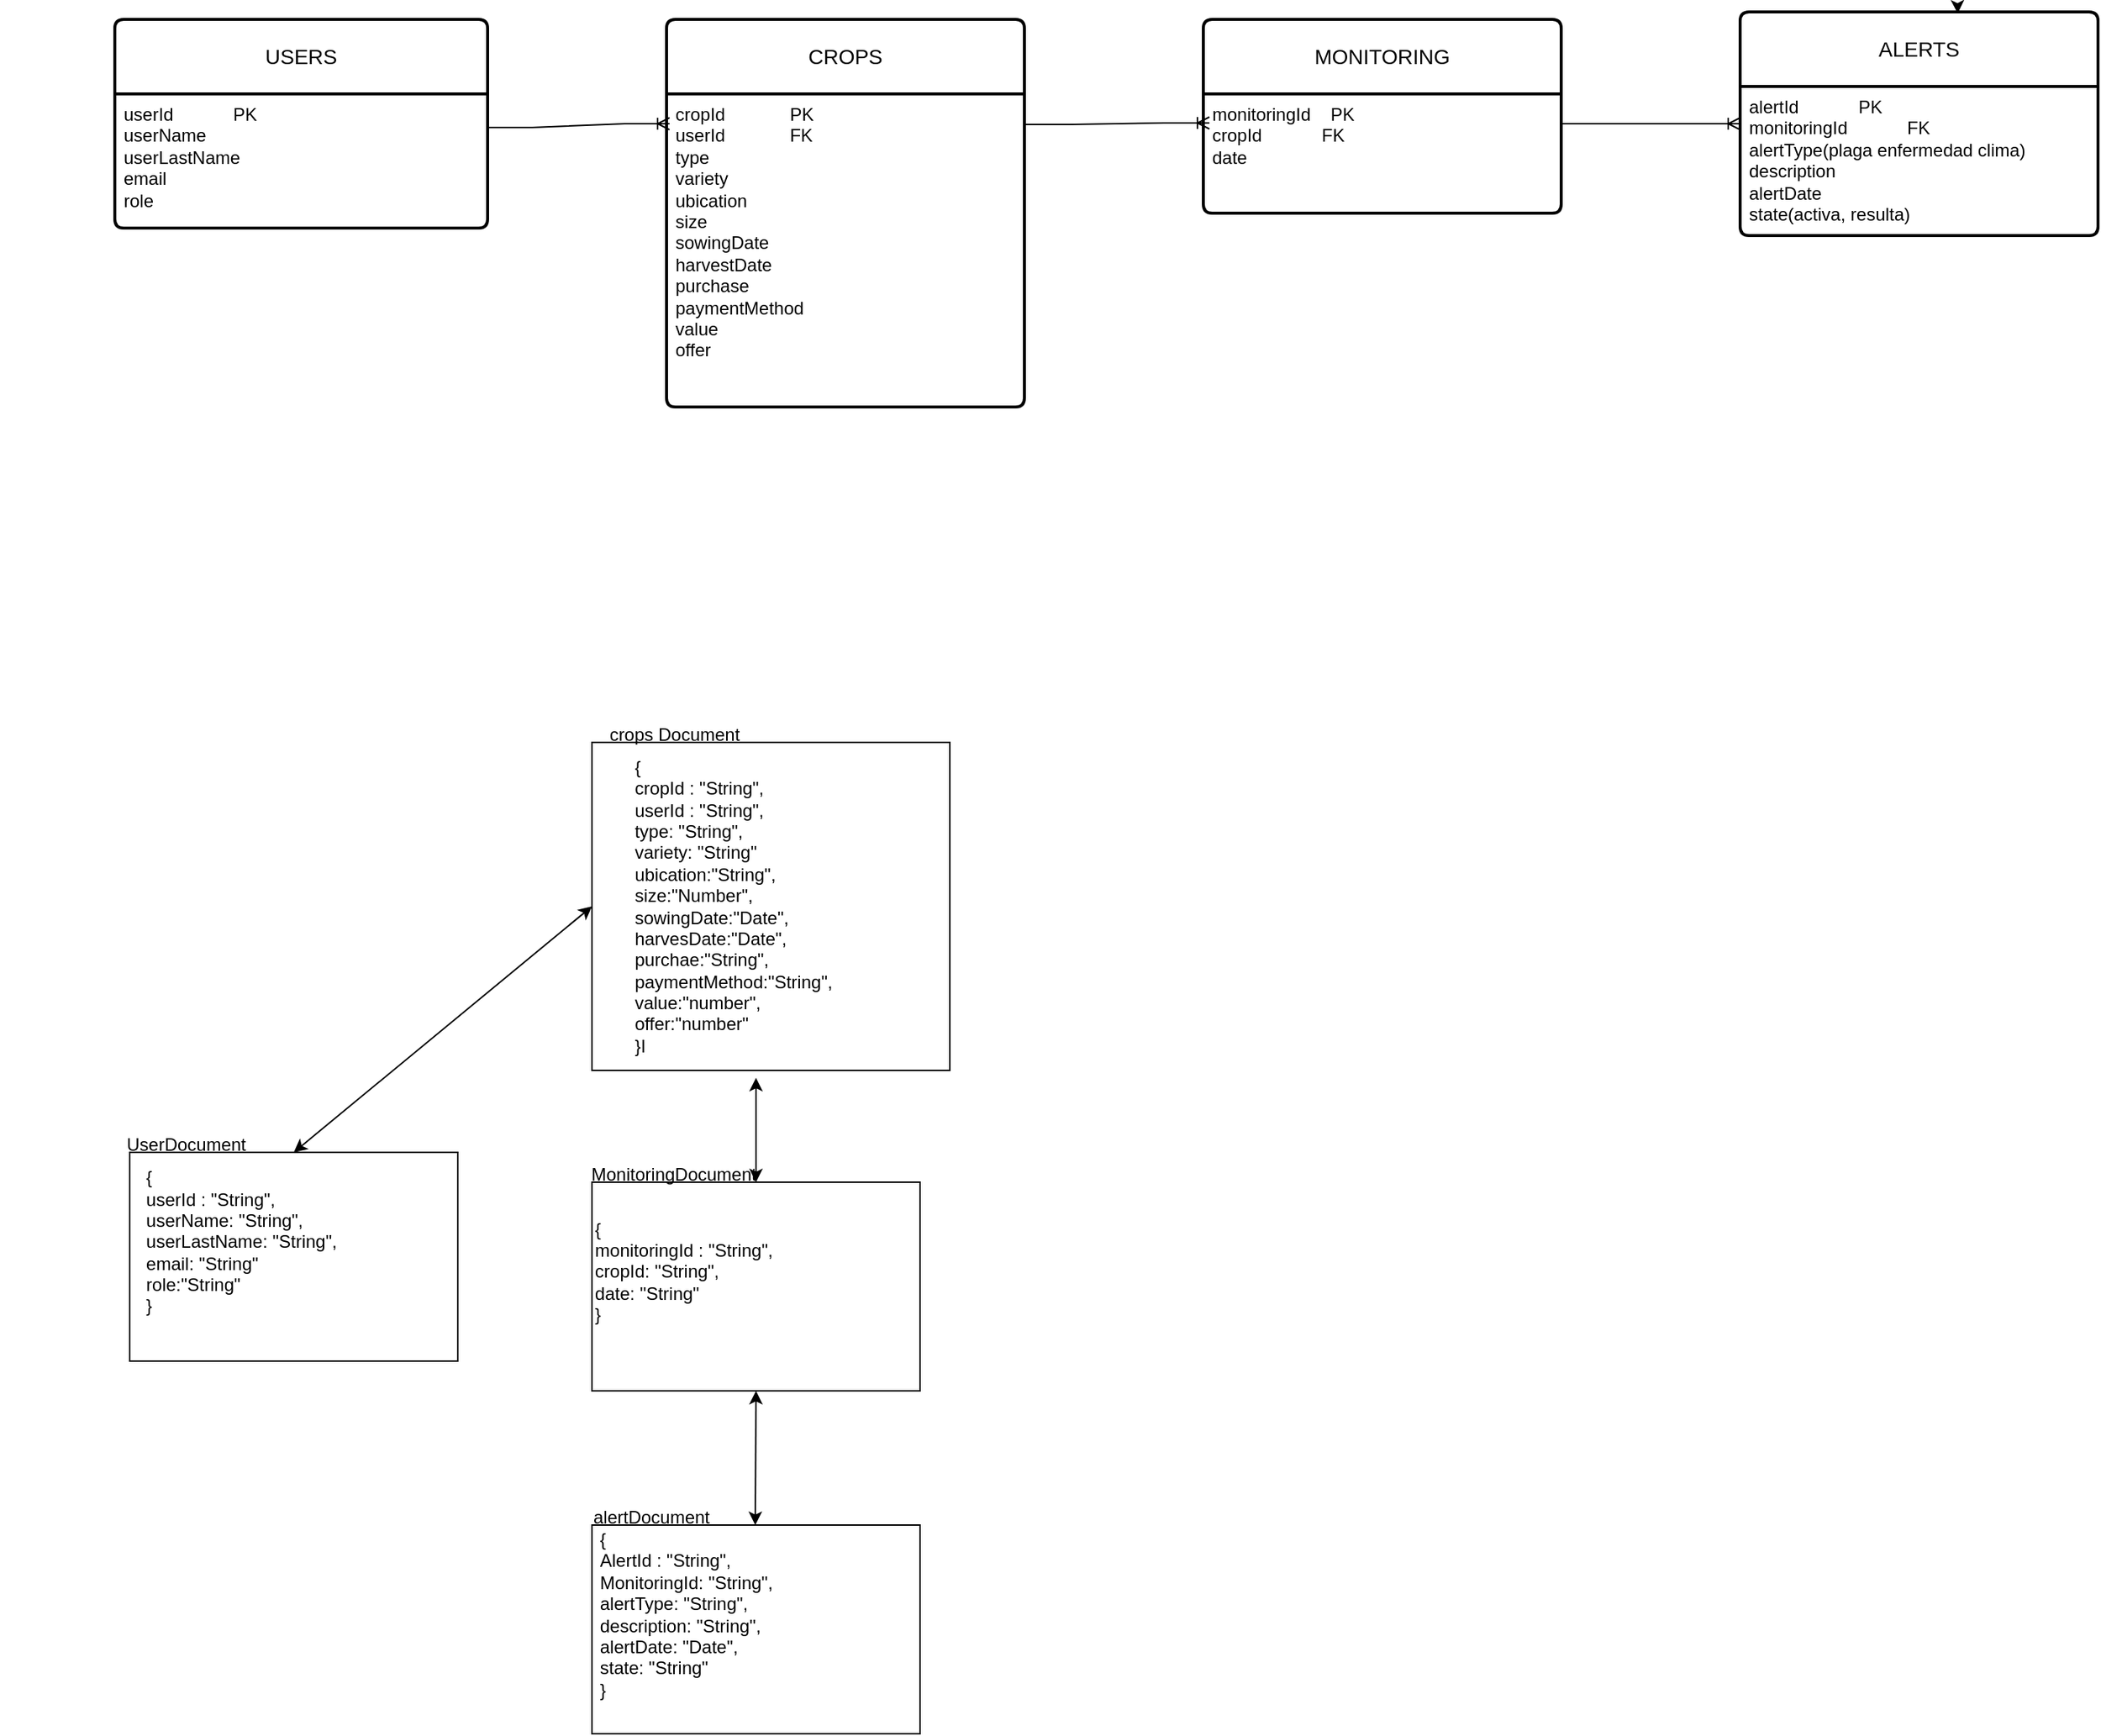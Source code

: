 <mxfile version="24.7.5" pages="3">
  <diagram name="ModelodeBaseDeDatos " id="iiVXNn0YuDVLx_sZ2eMw">
    <mxGraphModel dx="3141" dy="1196" grid="1" gridSize="10" guides="1" tooltips="1" connect="1" arrows="1" fold="1" page="1" pageScale="1" pageWidth="827" pageHeight="1169" math="0" shadow="0">
      <root>
        <mxCell id="sPxMlKCwnhHBh9TuxNbF-0" />
        <mxCell id="sPxMlKCwnhHBh9TuxNbF-1" parent="sPxMlKCwnhHBh9TuxNbF-0" />
        <mxCell id="sPxMlKCwnhHBh9TuxNbF-2" value="USERS" style="swimlane;childLayout=stackLayout;horizontal=1;startSize=50;horizontalStack=0;rounded=1;fontSize=14;fontStyle=0;strokeWidth=2;resizeParent=0;resizeLast=1;shadow=0;dashed=0;align=center;arcSize=4;whiteSpace=wrap;html=1;" parent="sPxMlKCwnhHBh9TuxNbF-1" vertex="1">
          <mxGeometry x="-750" y="90" width="250" height="140" as="geometry" />
        </mxCell>
        <mxCell id="sPxMlKCwnhHBh9TuxNbF-3" value="userId&amp;nbsp; &amp;nbsp; &amp;nbsp; &amp;nbsp; &amp;nbsp; &amp;nbsp; PK&lt;br&gt;userName&lt;div&gt;userLastName&lt;br&gt;&lt;div&gt;email&lt;/div&gt;&lt;div&gt;role&lt;/div&gt;&lt;div&gt;&lt;br&gt;&lt;/div&gt;&lt;div&gt;&lt;br&gt;&lt;/div&gt;&lt;div&gt;&lt;br&gt;&lt;/div&gt;&lt;div&gt;&lt;br&gt;&lt;/div&gt;&lt;/div&gt;" style="align=left;strokeColor=none;fillColor=none;spacingLeft=4;fontSize=12;verticalAlign=top;resizable=0;rotatable=0;part=1;html=1;" parent="sPxMlKCwnhHBh9TuxNbF-2" vertex="1">
          <mxGeometry y="50" width="250" height="90" as="geometry" />
        </mxCell>
        <mxCell id="sPxMlKCwnhHBh9TuxNbF-4" value="CROPS" style="swimlane;childLayout=stackLayout;horizontal=1;startSize=50;horizontalStack=0;rounded=1;fontSize=14;fontStyle=0;strokeWidth=2;resizeParent=0;resizeLast=1;shadow=0;dashed=0;align=center;arcSize=4;whiteSpace=wrap;html=1;" parent="sPxMlKCwnhHBh9TuxNbF-1" vertex="1">
          <mxGeometry x="-380" y="90" width="240" height="260" as="geometry" />
        </mxCell>
        <mxCell id="sPxMlKCwnhHBh9TuxNbF-5" value="cropId&amp;nbsp; &amp;nbsp; &amp;nbsp; &amp;nbsp; &amp;nbsp; &amp;nbsp; &amp;nbsp;PK&lt;br&gt;&lt;div&gt;userId&amp;nbsp; &amp;nbsp; &amp;nbsp; &amp;nbsp; &amp;nbsp; &amp;nbsp; &amp;nbsp;FK&lt;br&gt;&lt;div&gt;type&lt;/div&gt;&lt;div&gt;variety&lt;/div&gt;&lt;div&gt;ubication&lt;/div&gt;&lt;div&gt;size&lt;/div&gt;&lt;div&gt;sowingDate&lt;/div&gt;&lt;div&gt;harvestDate&lt;/div&gt;&lt;div&gt;purchase&lt;br&gt;&lt;/div&gt;&lt;div&gt;paymentMethod&lt;br&gt;&lt;/div&gt;&lt;div&gt;&lt;span style=&quot;background-color: initial;&quot;&gt;value&amp;nbsp; &amp;nbsp; &amp;nbsp; &amp;nbsp; &amp;nbsp;&amp;nbsp;&lt;/span&gt;&lt;br&gt;&lt;/div&gt;&lt;div&gt;&lt;div&gt;offer&amp;nbsp; &amp;nbsp;&lt;/div&gt;&lt;/div&gt;&lt;div&gt;&lt;br&gt;&lt;/div&gt;&lt;div&gt;&lt;br&gt;&lt;/div&gt;&lt;/div&gt;" style="align=left;strokeColor=none;fillColor=none;spacingLeft=4;fontSize=12;verticalAlign=top;resizable=0;rotatable=0;part=1;html=1;" parent="sPxMlKCwnhHBh9TuxNbF-4" vertex="1">
          <mxGeometry y="50" width="240" height="210" as="geometry" />
        </mxCell>
        <mxCell id="sPxMlKCwnhHBh9TuxNbF-10" value="ALERTS" style="swimlane;childLayout=stackLayout;horizontal=1;startSize=50;horizontalStack=0;rounded=1;fontSize=14;fontStyle=0;strokeWidth=2;resizeParent=0;resizeLast=1;shadow=0;dashed=0;align=center;arcSize=4;whiteSpace=wrap;html=1;" parent="sPxMlKCwnhHBh9TuxNbF-1" vertex="1">
          <mxGeometry x="340" y="85" width="240" height="150" as="geometry" />
        </mxCell>
        <mxCell id="sPxMlKCwnhHBh9TuxNbF-11" value="alertId&amp;nbsp; &amp;nbsp; &amp;nbsp; &amp;nbsp; &amp;nbsp; &amp;nbsp; PK&lt;br&gt;&lt;div&gt;monitoringId&amp;nbsp; &amp;nbsp; &amp;nbsp; &amp;nbsp; &amp;nbsp; &amp;nbsp; FK&lt;br&gt;&lt;div&gt;alertType(plaga enfermedad clima)&lt;/div&gt;&lt;div&gt;description&lt;/div&gt;&lt;div&gt;alertDate&lt;/div&gt;&lt;div&gt;state(activa, resulta)&lt;/div&gt;&lt;div&gt;&lt;br&gt;&lt;/div&gt;&lt;div&gt;&lt;br&gt;&lt;/div&gt;&lt;div&gt;&lt;br&gt;&lt;/div&gt;&lt;/div&gt;" style="align=left;strokeColor=none;fillColor=none;spacingLeft=4;fontSize=12;verticalAlign=top;resizable=0;rotatable=0;part=1;html=1;" parent="sPxMlKCwnhHBh9TuxNbF-10" vertex="1">
          <mxGeometry y="50" width="240" height="100" as="geometry" />
        </mxCell>
        <mxCell id="sPxMlKCwnhHBh9TuxNbF-24" value="MONITORING" style="swimlane;childLayout=stackLayout;horizontal=1;startSize=50;horizontalStack=0;rounded=1;fontSize=14;fontStyle=0;strokeWidth=2;resizeParent=0;resizeLast=1;shadow=0;dashed=0;align=center;arcSize=4;whiteSpace=wrap;html=1;" parent="sPxMlKCwnhHBh9TuxNbF-1" vertex="1">
          <mxGeometry x="-20" y="90" width="240" height="130" as="geometry" />
        </mxCell>
        <mxCell id="sPxMlKCwnhHBh9TuxNbF-25" value="monitoringId&amp;nbsp; &amp;nbsp; PK&lt;div&gt;cropId&amp;nbsp; &amp;nbsp; &amp;nbsp; &amp;nbsp; &amp;nbsp; &amp;nbsp; FK&lt;/div&gt;&lt;div&gt;date&lt;/div&gt;&lt;div&gt;&lt;br&gt;&lt;/div&gt;&lt;div&gt;&lt;br&gt;&lt;/div&gt;&lt;div&gt;&lt;br&gt;&lt;div&gt;&lt;div&gt;&lt;br&gt;&lt;/div&gt;&lt;div&gt;&lt;br&gt;&lt;/div&gt;&lt;div&gt;&lt;br&gt;&lt;/div&gt;&lt;div&gt;&lt;br&gt;&lt;/div&gt;&lt;/div&gt;&lt;/div&gt;" style="align=left;strokeColor=none;fillColor=none;spacingLeft=4;fontSize=12;verticalAlign=top;resizable=0;rotatable=0;part=1;html=1;" parent="sPxMlKCwnhHBh9TuxNbF-24" vertex="1">
          <mxGeometry y="50" width="240" height="80" as="geometry" />
        </mxCell>
        <mxCell id="HxEvWsC7bOobDzUsk26j-0" value="" style="edgeStyle=entityRelationEdgeStyle;fontSize=12;html=1;endArrow=ERoneToMany;rounded=0;entryX=0.013;entryY=0.338;entryDx=0;entryDy=0;entryPerimeter=0;exitX=0.996;exitY=0.446;exitDx=0;exitDy=0;exitPerimeter=0;" parent="sPxMlKCwnhHBh9TuxNbF-1" edge="1">
          <mxGeometry width="100" height="100" relative="1" as="geometry">
            <mxPoint x="-140.0" y="160.44" as="sourcePoint" />
            <mxPoint x="-15.92" y="159.5" as="targetPoint" />
          </mxGeometry>
        </mxCell>
        <mxCell id="HxEvWsC7bOobDzUsk26j-3" value="" style="edgeStyle=entityRelationEdgeStyle;fontSize=12;html=1;endArrow=ERoneToMany;rounded=0;exitX=1;exitY=0.25;exitDx=0;exitDy=0;" parent="sPxMlKCwnhHBh9TuxNbF-1" source="sPxMlKCwnhHBh9TuxNbF-3" edge="1">
          <mxGeometry width="100" height="100" relative="1" as="geometry">
            <mxPoint x="-440" y="170" as="sourcePoint" />
            <mxPoint x="-378" y="160" as="targetPoint" />
          </mxGeometry>
        </mxCell>
        <mxCell id="-vh1c9GwSqIs2XvmiDzi-2" value="" style="edgeStyle=entityRelationEdgeStyle;fontSize=12;html=1;endArrow=ERoneToMany;rounded=0;entryX=0;entryY=0.5;entryDx=0;entryDy=0;exitX=1;exitY=0.25;exitDx=0;exitDy=0;" parent="sPxMlKCwnhHBh9TuxNbF-1" source="sPxMlKCwnhHBh9TuxNbF-25" target="sPxMlKCwnhHBh9TuxNbF-10" edge="1">
          <mxGeometry width="100" height="100" relative="1" as="geometry">
            <mxPoint x="150" y="360" as="sourcePoint" />
            <mxPoint x="250" y="260" as="targetPoint" />
          </mxGeometry>
        </mxCell>
        <mxCell id="-vh1c9GwSqIs2XvmiDzi-3" style="edgeStyle=orthogonalEdgeStyle;rounded=0;orthogonalLoop=1;jettySize=auto;html=1;exitX=0.5;exitY=0;exitDx=0;exitDy=0;entryX=0.608;entryY=0.007;entryDx=0;entryDy=0;entryPerimeter=0;" parent="sPxMlKCwnhHBh9TuxNbF-1" source="sPxMlKCwnhHBh9TuxNbF-10" target="sPxMlKCwnhHBh9TuxNbF-10" edge="1">
          <mxGeometry relative="1" as="geometry" />
        </mxCell>
        <mxCell id="4MOdwffSet06wYwTK3s9-13" value="&lt;div style=&quot;text-align: left;&quot;&gt;&lt;br&gt;&lt;/div&gt;" style="rounded=0;whiteSpace=wrap;html=1;" parent="sPxMlKCwnhHBh9TuxNbF-1" vertex="1">
          <mxGeometry x="-740" y="850" width="220" height="140" as="geometry" />
        </mxCell>
        <mxCell id="4MOdwffSet06wYwTK3s9-14" value="UserDocument" style="text;html=1;align=center;verticalAlign=middle;whiteSpace=wrap;rounded=0;" parent="sPxMlKCwnhHBh9TuxNbF-1" vertex="1">
          <mxGeometry x="-827" y="830" width="250" height="30" as="geometry" />
        </mxCell>
        <mxCell id="4MOdwffSet06wYwTK3s9-15" value="&lt;div style=&quot;text-align: justify;&quot;&gt;&lt;span style=&quot;background-color: initial;&quot;&gt;{&lt;/span&gt;&lt;/div&gt;&lt;div style=&quot;text-align: justify;&quot;&gt;&lt;span style=&quot;background-color: initial;&quot;&gt;userId : &quot;String&quot;,&amp;nbsp; &amp;nbsp; &amp;nbsp; &amp;nbsp; &amp;nbsp; &amp;nbsp;&amp;nbsp;&lt;/span&gt;&lt;/div&gt;&lt;div style=&quot;text-align: justify;&quot;&gt;&lt;span style=&quot;background-color: initial;&quot;&gt;userName: &quot;String&quot;,&amp;nbsp;&lt;/span&gt;&lt;/div&gt;&lt;div style=&quot;text-align: justify;&quot;&gt;userLastName: &quot;String&quot;,&lt;/div&gt;&lt;div style=&quot;text-align: justify;&quot;&gt;&lt;span style=&quot;background-color: initial;&quot;&gt;email: &quot;String&quot;&lt;/span&gt;&lt;/div&gt;&lt;div&gt;&lt;div style=&quot;text-align: justify;&quot;&gt;role:&quot;String&quot;&lt;/div&gt;&lt;div style=&quot;text-align: justify;&quot;&gt;}&lt;/div&gt;&lt;/div&gt;" style="text;html=1;align=center;verticalAlign=middle;whiteSpace=wrap;rounded=0;" parent="sPxMlKCwnhHBh9TuxNbF-1" vertex="1">
          <mxGeometry x="-730" y="870" width="130" height="80" as="geometry" />
        </mxCell>
        <mxCell id="4MOdwffSet06wYwTK3s9-18" value="&lt;div style=&quot;text-align: left;&quot;&gt;&lt;br&gt;&lt;/div&gt;" style="rounded=0;whiteSpace=wrap;html=1;" parent="sPxMlKCwnhHBh9TuxNbF-1" vertex="1">
          <mxGeometry x="-430" y="575" width="240" height="220" as="geometry" />
        </mxCell>
        <mxCell id="4MOdwffSet06wYwTK3s9-19" value="&lt;div style=&quot;text-align: justify;&quot;&gt;&lt;span style=&quot;background-color: initial;&quot;&gt;{&lt;/span&gt;&lt;/div&gt;&lt;div style=&quot;text-align: justify;&quot;&gt;&lt;span style=&quot;background-color: initial;&quot;&gt;cropId : &quot;String&quot;,&amp;nbsp; &amp;nbsp; &amp;nbsp; &amp;nbsp; &amp;nbsp; &amp;nbsp;&amp;nbsp;&lt;/span&gt;&lt;/div&gt;&lt;div style=&quot;text-align: justify;&quot;&gt;userId : &quot;String&quot;,&lt;br&gt;&lt;/div&gt;&lt;div style=&quot;text-align: justify;&quot;&gt;type: &quot;String&quot;,&lt;/div&gt;&lt;div style=&quot;text-align: justify;&quot;&gt;&lt;span style=&quot;background-color: initial;&quot;&gt;variety: &quot;String&quot;&lt;/span&gt;&lt;/div&gt;&lt;div&gt;&lt;div style=&quot;text-align: justify;&quot;&gt;ubication:&quot;String&quot;,&lt;/div&gt;&lt;div style=&quot;text-align: justify;&quot;&gt;size:&quot;Number&quot;,&lt;/div&gt;&lt;div style=&quot;text-align: justify;&quot;&gt;sowingDate:&quot;Date&quot;,&lt;/div&gt;&lt;div style=&quot;text-align: justify;&quot;&gt;harvesDate:&quot;Date&quot;,&lt;/div&gt;&lt;div style=&quot;text-align: justify;&quot;&gt;purchae:&quot;String&quot;,&lt;/div&gt;&lt;div style=&quot;text-align: justify;&quot;&gt;paymentMethod:&quot;String&quot;,&lt;/div&gt;&lt;div style=&quot;text-align: justify;&quot;&gt;value:&quot;number&quot;,&lt;/div&gt;&lt;div style=&quot;text-align: justify;&quot;&gt;offer:&quot;number&quot;&lt;/div&gt;&lt;div style=&quot;text-align: justify;&quot;&gt;}I&lt;/div&gt;&lt;/div&gt;" style="text;html=1;align=center;verticalAlign=middle;whiteSpace=wrap;rounded=0;" parent="sPxMlKCwnhHBh9TuxNbF-1" vertex="1">
          <mxGeometry x="-400" y="645" width="130" height="80" as="geometry" />
        </mxCell>
        <mxCell id="4MOdwffSet06wYwTK3s9-20" value="crops Document" style="text;html=1;align=center;verticalAlign=middle;resizable=0;points=[];autosize=1;strokeColor=none;fillColor=none;" parent="sPxMlKCwnhHBh9TuxNbF-1" vertex="1">
          <mxGeometry x="-430" y="555" width="110" height="30" as="geometry" />
        </mxCell>
        <mxCell id="4MOdwffSet06wYwTK3s9-21" value="" style="endArrow=classic;startArrow=classic;html=1;rounded=0;exitX=0.788;exitY=0.667;exitDx=0;exitDy=0;exitPerimeter=0;entryX=0;entryY=0.5;entryDx=0;entryDy=0;" parent="sPxMlKCwnhHBh9TuxNbF-1" source="4MOdwffSet06wYwTK3s9-14" target="4MOdwffSet06wYwTK3s9-18" edge="1">
          <mxGeometry width="50" height="50" relative="1" as="geometry">
            <mxPoint x="-530" y="810" as="sourcePoint" />
            <mxPoint x="-480" y="760" as="targetPoint" />
          </mxGeometry>
        </mxCell>
        <mxCell id="4MOdwffSet06wYwTK3s9-22" value="&lt;div style=&quot;text-align: left;&quot;&gt;&lt;br&gt;&lt;/div&gt;" style="rounded=0;whiteSpace=wrap;html=1;" parent="sPxMlKCwnhHBh9TuxNbF-1" vertex="1">
          <mxGeometry x="-430" y="870" width="220" height="140" as="geometry" />
        </mxCell>
        <mxCell id="4MOdwffSet06wYwTK3s9-23" value="&lt;div style=&quot;text-align: justify;&quot;&gt;&lt;span style=&quot;background-color: initial;&quot;&gt;{&lt;/span&gt;&lt;/div&gt;&lt;div style=&quot;text-align: justify;&quot;&gt;&lt;span style=&quot;background-color: initial;&quot;&gt;monitoringId : &quot;String&quot;,&amp;nbsp;&amp;nbsp;&lt;/span&gt;&lt;/div&gt;&lt;div style=&quot;text-align: justify;&quot;&gt;&lt;span style=&quot;background-color: initial;&quot;&gt;cropId: &quot;String&quot;,&amp;nbsp;&lt;/span&gt;&lt;/div&gt;&lt;div style=&quot;text-align: justify;&quot;&gt;date: &quot;String&quot;&lt;/div&gt;&lt;div style=&quot;text-align: justify;&quot;&gt;&lt;span style=&quot;background-color: initial;&quot;&gt;}&lt;/span&gt;&lt;br&gt;&lt;/div&gt;" style="text;html=1;align=center;verticalAlign=middle;whiteSpace=wrap;rounded=0;" parent="sPxMlKCwnhHBh9TuxNbF-1" vertex="1">
          <mxGeometry x="-430" y="890" width="130" height="80" as="geometry" />
        </mxCell>
        <mxCell id="4MOdwffSet06wYwTK3s9-24" value="MonitoringDocument" style="text;html=1;align=center;verticalAlign=middle;whiteSpace=wrap;rounded=0;" parent="sPxMlKCwnhHBh9TuxNbF-1" vertex="1">
          <mxGeometry x="-405" y="850" width="60" height="30" as="geometry" />
        </mxCell>
        <mxCell id="4MOdwffSet06wYwTK3s9-26" value="" style="endArrow=classic;startArrow=classic;html=1;rounded=0;" parent="sPxMlKCwnhHBh9TuxNbF-1" edge="1">
          <mxGeometry width="50" height="50" relative="1" as="geometry">
            <mxPoint x="-320" y="870" as="sourcePoint" />
            <mxPoint x="-320" y="800" as="targetPoint" />
          </mxGeometry>
        </mxCell>
        <mxCell id="4MOdwffSet06wYwTK3s9-27" value="&lt;div style=&quot;text-align: left;&quot;&gt;&lt;br&gt;&lt;/div&gt;" style="rounded=0;whiteSpace=wrap;html=1;" parent="sPxMlKCwnhHBh9TuxNbF-1" vertex="1">
          <mxGeometry x="-430" y="1100" width="220" height="140" as="geometry" />
        </mxCell>
        <mxCell id="4MOdwffSet06wYwTK3s9-28" value="&lt;div style=&quot;text-align: justify;&quot;&gt;&lt;span style=&quot;background-color: initial;&quot;&gt;{&lt;/span&gt;&lt;/div&gt;&lt;div style=&quot;text-align: justify;&quot;&gt;&lt;span style=&quot;background-color: initial;&quot;&gt;AlertId : &quot;String&quot;,&amp;nbsp;&amp;nbsp;&lt;/span&gt;&lt;/div&gt;&lt;div style=&quot;text-align: justify;&quot;&gt;&lt;span style=&quot;background-color: initial;&quot;&gt;MonitoringId: &quot;String&quot;,&amp;nbsp;&lt;/span&gt;&lt;/div&gt;&lt;div style=&quot;text-align: justify;&quot;&gt;alertType: &quot;String&quot;,&lt;/div&gt;&lt;div style=&quot;text-align: justify;&quot;&gt;description: &quot;String&quot;,&lt;br&gt;&lt;/div&gt;&lt;div style=&quot;text-align: justify;&quot;&gt;alertDate: &quot;Date&quot;,&lt;br&gt;&lt;/div&gt;&lt;div style=&quot;text-align: justify;&quot;&gt;state: &quot;String&quot;&lt;br&gt;&lt;/div&gt;&lt;div style=&quot;text-align: justify;&quot;&gt;&lt;span style=&quot;background-color: initial;&quot;&gt;}&lt;/span&gt;&lt;br&gt;&lt;/div&gt;" style="text;html=1;align=center;verticalAlign=middle;whiteSpace=wrap;rounded=0;" parent="sPxMlKCwnhHBh9TuxNbF-1" vertex="1">
          <mxGeometry x="-430" y="1120" width="130" height="80" as="geometry" />
        </mxCell>
        <mxCell id="4MOdwffSet06wYwTK3s9-29" value="alertDocument" style="text;html=1;align=center;verticalAlign=middle;whiteSpace=wrap;rounded=0;" parent="sPxMlKCwnhHBh9TuxNbF-1" vertex="1">
          <mxGeometry x="-420" y="1080" width="60" height="30" as="geometry" />
        </mxCell>
        <mxCell id="4MOdwffSet06wYwTK3s9-30" value="" style="endArrow=classic;startArrow=classic;html=1;rounded=0;entryX=0.5;entryY=1;entryDx=0;entryDy=0;" parent="sPxMlKCwnhHBh9TuxNbF-1" target="4MOdwffSet06wYwTK3s9-22" edge="1">
          <mxGeometry width="50" height="50" relative="1" as="geometry">
            <mxPoint x="-320.5" y="1100" as="sourcePoint" />
            <mxPoint x="-320.5" y="1030" as="targetPoint" />
          </mxGeometry>
        </mxCell>
      </root>
    </mxGraphModel>
  </diagram>
  <diagram id="Uhk1w1EV0YjEWBFG-fxV" name="Escenarios">
    <mxGraphModel dx="2074" dy="1196" grid="1" gridSize="10" guides="1" tooltips="1" connect="1" arrows="1" fold="1" page="1" pageScale="1" pageWidth="827" pageHeight="1169" math="0" shadow="0">
      <root>
        <mxCell id="0" />
        <mxCell id="1" parent="0" />
        <mxCell id="jUK783gfO1wSr2NCF5N9-17" style="edgeStyle=orthogonalEdgeStyle;rounded=0;orthogonalLoop=1;jettySize=auto;html=1;entryX=0;entryY=0.5;entryDx=0;entryDy=0;" parent="1" target="nkCrQdJipZq_w1dTuQ1w-1" edge="1">
          <mxGeometry relative="1" as="geometry">
            <mxPoint x="130" y="260" as="sourcePoint" />
          </mxGeometry>
        </mxCell>
        <mxCell id="jUK783gfO1wSr2NCF5N9-18" style="edgeStyle=orthogonalEdgeStyle;rounded=0;orthogonalLoop=1;jettySize=auto;html=1;entryX=0;entryY=0.5;entryDx=0;entryDy=0;" parent="1" target="jUK783gfO1wSr2NCF5N9-5" edge="1">
          <mxGeometry relative="1" as="geometry">
            <mxPoint x="130" y="260.04" as="sourcePoint" />
            <Array as="points">
              <mxPoint x="185" y="260" />
              <mxPoint x="185" y="230" />
            </Array>
          </mxGeometry>
        </mxCell>
        <mxCell id="jUK783gfO1wSr2NCF5N9-19" style="edgeStyle=orthogonalEdgeStyle;rounded=0;orthogonalLoop=1;jettySize=auto;html=1;entryX=0;entryY=0.5;entryDx=0;entryDy=0;" parent="1" target="jUK783gfO1wSr2NCF5N9-3" edge="1">
          <mxGeometry relative="1" as="geometry">
            <mxPoint x="130" y="260.04" as="sourcePoint" />
          </mxGeometry>
        </mxCell>
        <mxCell id="jUK783gfO1wSr2NCF5N9-20" style="edgeStyle=orthogonalEdgeStyle;rounded=0;orthogonalLoop=1;jettySize=auto;html=1;entryX=0;entryY=0.5;entryDx=0;entryDy=0;" parent="1" target="jUK783gfO1wSr2NCF5N9-6" edge="1">
          <mxGeometry relative="1" as="geometry">
            <mxPoint x="130" y="260.04" as="sourcePoint" />
          </mxGeometry>
        </mxCell>
        <mxCell id="jUK783gfO1wSr2NCF5N9-3" value="modifyCrops" style="rounded=1;whiteSpace=wrap;html=1;fillColor=#dae8fc;strokeColor=#6c8ebf;" parent="1" vertex="1">
          <mxGeometry x="240" y="300" width="120" height="60" as="geometry" />
        </mxCell>
        <mxCell id="jUK783gfO1wSr2NCF5N9-4" value="getCrops" style="rounded=1;whiteSpace=wrap;html=1;fillColor=#dae8fc;strokeColor=#6c8ebf;" parent="1" vertex="1">
          <mxGeometry x="240" y="120" width="120" height="60" as="geometry" />
        </mxCell>
        <mxCell id="jUK783gfO1wSr2NCF5N9-5" value="postCrops" style="rounded=1;whiteSpace=wrap;html=1;fillColor=#dae8fc;strokeColor=#6c8ebf;" parent="1" vertex="1">
          <mxGeometry x="240" y="200" width="120" height="60" as="geometry" />
        </mxCell>
        <mxCell id="jUK783gfO1wSr2NCF5N9-6" value="deleteCrops" style="rounded=1;whiteSpace=wrap;html=1;fillColor=#dae8fc;strokeColor=#6c8ebf;" parent="1" vertex="1">
          <mxGeometry x="240" y="400" width="120" height="60" as="geometry" />
        </mxCell>
        <mxCell id="pR46t-OvNjY0Fh7srEP3-2" value="" style="edgeStyle=orthogonalEdgeStyle;rounded=0;orthogonalLoop=1;jettySize=auto;html=1;" parent="1" source="HJP4xSN5687pxymMydBR-6" target="jUK783gfO1wSr2NCF5N9-5" edge="1">
          <mxGeometry relative="1" as="geometry" />
        </mxCell>
        <mxCell id="pR46t-OvNjY0Fh7srEP3-3" style="edgeStyle=orthogonalEdgeStyle;rounded=0;orthogonalLoop=1;jettySize=auto;html=1;entryX=0;entryY=0.5;entryDx=0;entryDy=0;" parent="1" source="HJP4xSN5687pxymMydBR-6" target="pR46t-OvNjY0Fh7srEP3-1" edge="1">
          <mxGeometry relative="1" as="geometry" />
        </mxCell>
        <mxCell id="nkCrQdJipZq_w1dTuQ1w-3" style="edgeStyle=orthogonalEdgeStyle;rounded=0;orthogonalLoop=1;jettySize=auto;html=1;entryX=0;entryY=0.5;entryDx=0;entryDy=0;" edge="1" parent="1" source="HJP4xSN5687pxymMydBR-6" target="jUK783gfO1wSr2NCF5N9-4">
          <mxGeometry relative="1" as="geometry" />
        </mxCell>
        <mxCell id="HJP4xSN5687pxymMydBR-6" value="Admin" style="shape=umlActor;verticalLabelPosition=bottom;verticalAlign=top;html=1;outlineConnect=0;" parent="1" vertex="1">
          <mxGeometry x="100" y="230" width="30" height="60" as="geometry" />
        </mxCell>
        <mxCell id="HJP4xSN5687pxymMydBR-28" value="getUser" style="rounded=1;whiteSpace=wrap;html=1;fillColor=#d5e8d4;strokeColor=#82b366;" parent="1" vertex="1">
          <mxGeometry x="520" y="300" width="120" height="60" as="geometry" />
        </mxCell>
        <mxCell id="HJP4xSN5687pxymMydBR-29" value="updateUser" style="rounded=1;whiteSpace=wrap;html=1;fillColor=#d5e8d4;strokeColor=#82b366;" parent="1" vertex="1">
          <mxGeometry x="520" y="380" width="120" height="60" as="geometry" />
        </mxCell>
        <mxCell id="HJP4xSN5687pxymMydBR-30" value="deleteUser" style="rounded=1;whiteSpace=wrap;html=1;fillColor=#d5e8d4;strokeColor=#82b366;" parent="1" vertex="1">
          <mxGeometry x="520" y="480" width="120" height="60" as="geometry" />
        </mxCell>
        <mxCell id="HJP4xSN5687pxymMydBR-32" value="getCrops" style="rounded=1;whiteSpace=wrap;html=1;fillColor=#d5e8d4;strokeColor=#82b366;" parent="1" vertex="1">
          <mxGeometry x="520" y="570" width="120" height="60" as="geometry" />
        </mxCell>
        <mxCell id="HJP4xSN5687pxymMydBR-33" value="buyCrops" style="rounded=1;whiteSpace=wrap;html=1;fillColor=#d5e8d4;strokeColor=#82b366;" parent="1" vertex="1">
          <mxGeometry x="520" y="670" width="120" height="60" as="geometry" />
        </mxCell>
        <mxCell id="97gZasTpexwKKixhEh6D-4" style="edgeStyle=orthogonalEdgeStyle;rounded=0;orthogonalLoop=1;jettySize=auto;html=1;entryX=0;entryY=0.5;entryDx=0;entryDy=0;" parent="1" source="pR46t-OvNjY0Fh7srEP3-1" target="HJP4xSN5687pxymMydBR-28" edge="1">
          <mxGeometry relative="1" as="geometry" />
        </mxCell>
        <mxCell id="97gZasTpexwKKixhEh6D-5" style="edgeStyle=orthogonalEdgeStyle;rounded=0;orthogonalLoop=1;jettySize=auto;html=1;entryX=0;entryY=0.5;entryDx=0;entryDy=0;" parent="1" source="pR46t-OvNjY0Fh7srEP3-1" target="HJP4xSN5687pxymMydBR-29" edge="1">
          <mxGeometry relative="1" as="geometry" />
        </mxCell>
        <mxCell id="97gZasTpexwKKixhEh6D-7" style="edgeStyle=orthogonalEdgeStyle;rounded=0;orthogonalLoop=1;jettySize=auto;html=1;entryX=0;entryY=0.5;entryDx=0;entryDy=0;" parent="1" source="pR46t-OvNjY0Fh7srEP3-1" target="HJP4xSN5687pxymMydBR-30" edge="1">
          <mxGeometry relative="1" as="geometry" />
        </mxCell>
        <mxCell id="97gZasTpexwKKixhEh6D-8" style="edgeStyle=orthogonalEdgeStyle;rounded=0;orthogonalLoop=1;jettySize=auto;html=1;entryX=0;entryY=0.5;entryDx=0;entryDy=0;" parent="1" source="pR46t-OvNjY0Fh7srEP3-1" target="HJP4xSN5687pxymMydBR-32" edge="1">
          <mxGeometry relative="1" as="geometry" />
        </mxCell>
        <mxCell id="97gZasTpexwKKixhEh6D-9" style="edgeStyle=orthogonalEdgeStyle;rounded=0;orthogonalLoop=1;jettySize=auto;html=1;entryX=0;entryY=0.5;entryDx=0;entryDy=0;" parent="1" source="pR46t-OvNjY0Fh7srEP3-1" target="HJP4xSN5687pxymMydBR-33" edge="1">
          <mxGeometry relative="1" as="geometry" />
        </mxCell>
        <mxCell id="97gZasTpexwKKixhEh6D-10" style="edgeStyle=orthogonalEdgeStyle;rounded=0;orthogonalLoop=1;jettySize=auto;html=1;entryX=0;entryY=0.5;entryDx=0;entryDy=0;" parent="1" source="pR46t-OvNjY0Fh7srEP3-1" target="97gZasTpexwKKixhEh6D-3" edge="1">
          <mxGeometry relative="1" as="geometry" />
        </mxCell>
        <mxCell id="97gZasTpexwKKixhEh6D-12" style="edgeStyle=orthogonalEdgeStyle;rounded=0;orthogonalLoop=1;jettySize=auto;html=1;entryX=0;entryY=0.5;entryDx=0;entryDy=0;" parent="1" source="pR46t-OvNjY0Fh7srEP3-1" target="97gZasTpexwKKixhEh6D-11" edge="1">
          <mxGeometry relative="1" as="geometry" />
        </mxCell>
        <mxCell id="pR46t-OvNjY0Fh7srEP3-1" value="createUser" style="rounded=1;whiteSpace=wrap;html=1;fillColor=#d5e8d4;strokeColor=#82b366;" parent="1" vertex="1">
          <mxGeometry x="240" y="510" width="120" height="60" as="geometry" />
        </mxCell>
        <mxCell id="97gZasTpexwKKixhEh6D-3" value="saleCrops" style="rounded=1;whiteSpace=wrap;html=1;fillColor=#d5e8d4;strokeColor=#82b366;" parent="1" vertex="1">
          <mxGeometry x="520" y="780" width="120" height="60" as="geometry" />
        </mxCell>
        <mxCell id="97gZasTpexwKKixhEh6D-11" value="monitoringCrops" style="rounded=1;whiteSpace=wrap;html=1;fillColor=#d5e8d4;strokeColor=#82b366;" parent="1" vertex="1">
          <mxGeometry x="520" y="880" width="120" height="60" as="geometry" />
        </mxCell>
        <mxCell id="nkCrQdJipZq_w1dTuQ1w-1" value="createCrops" style="rounded=1;whiteSpace=wrap;html=1;fillColor=#dae8fc;strokeColor=#6c8ebf;" vertex="1" parent="1">
          <mxGeometry x="240" y="40" width="120" height="60" as="geometry" />
        </mxCell>
      </root>
    </mxGraphModel>
  </diagram>
  <diagram id="LADYCstIUoewuyI3Y5ug" name="ModeloArquitectura">
    <mxGraphModel dx="2074" dy="1196" grid="1" gridSize="10" guides="1" tooltips="1" connect="1" arrows="1" fold="1" page="1" pageScale="1" pageWidth="827" pageHeight="1169" math="0" shadow="0">
      <root>
        <mxCell id="0" />
        <mxCell id="1" parent="0" />
        <mxCell id="N9D4pHVDtWWh4Pm9__fs-1" value="" style="ellipse;shape=cloud;whiteSpace=wrap;html=1;" vertex="1" parent="1">
          <mxGeometry x="340" y="120" width="250" height="90" as="geometry" />
        </mxCell>
        <mxCell id="N9D4pHVDtWWh4Pm9__fs-2" value="Users" style="text;html=1;align=center;verticalAlign=middle;whiteSpace=wrap;rounded=0;" vertex="1" parent="1">
          <mxGeometry x="130" y="200" width="60" height="30" as="geometry" />
        </mxCell>
        <mxCell id="N9D4pHVDtWWh4Pm9__fs-3" value="" style="fontColor=#0066CC;verticalAlign=top;verticalLabelPosition=bottom;labelPosition=center;align=center;html=1;outlineConnect=0;fillColor=#CCCCCC;strokeColor=#6881B3;gradientColor=none;gradientDirection=north;strokeWidth=2;shape=mxgraph.networks.pc;" vertex="1" parent="1">
          <mxGeometry x="100" y="120" width="100" height="70" as="geometry" />
        </mxCell>
        <mxCell id="N9D4pHVDtWWh4Pm9__fs-4" value="" style="endArrow=none;html=1;rounded=0;" edge="1" parent="1">
          <mxGeometry width="50" height="50" relative="1" as="geometry">
            <mxPoint x="210" y="160" as="sourcePoint" />
            <mxPoint x="360" y="160" as="targetPoint" />
            <Array as="points" />
          </mxGeometry>
        </mxCell>
        <mxCell id="N9D4pHVDtWWh4Pm9__fs-5" value="" style="image;aspect=fixed;perimeter=ellipsePerimeter;html=1;align=center;shadow=0;dashed=0;spacingTop=3;image=img/lib/active_directory/cell_phone.svg;" vertex="1" parent="1">
          <mxGeometry x="750" y="130" width="21" height="50" as="geometry" />
        </mxCell>
        <mxCell id="N9D4pHVDtWWh4Pm9__fs-6" value="" style="endArrow=none;html=1;rounded=0;entryX=0;entryY=0.75;entryDx=0;entryDy=0;exitX=0.912;exitY=0.5;exitDx=0;exitDy=0;exitPerimeter=0;" edge="1" parent="1" source="N9D4pHVDtWWh4Pm9__fs-1" target="N9D4pHVDtWWh4Pm9__fs-5">
          <mxGeometry width="50" height="50" relative="1" as="geometry">
            <mxPoint x="580" y="164.5" as="sourcePoint" />
            <mxPoint x="730" y="164.5" as="targetPoint" />
            <Array as="points" />
          </mxGeometry>
        </mxCell>
        <mxCell id="N9D4pHVDtWWh4Pm9__fs-7" value="Internet / Partners" style="text;html=1;align=center;verticalAlign=middle;whiteSpace=wrap;rounded=0;" vertex="1" parent="1">
          <mxGeometry x="400" y="150" width="150" height="30" as="geometry" />
        </mxCell>
        <mxCell id="N9D4pHVDtWWh4Pm9__fs-8" value="" style="endArrow=none;html=1;rounded=0;entryX=0.55;entryY=0.95;entryDx=0;entryDy=0;entryPerimeter=0;" edge="1" parent="1" target="N9D4pHVDtWWh4Pm9__fs-1">
          <mxGeometry width="50" height="50" relative="1" as="geometry">
            <mxPoint x="478" y="280" as="sourcePoint" />
            <mxPoint x="440" y="380" as="targetPoint" />
          </mxGeometry>
        </mxCell>
        <mxCell id="N9D4pHVDtWWh4Pm9__fs-9" value="" style="rounded=1;whiteSpace=wrap;html=1;" vertex="1" parent="1">
          <mxGeometry x="330" y="280" width="300" height="70" as="geometry" />
        </mxCell>
        <mxCell id="N9D4pHVDtWWh4Pm9__fs-10" value="API Managment" style="text;html=1;align=center;verticalAlign=middle;whiteSpace=wrap;rounded=0;" vertex="1" parent="1">
          <mxGeometry x="370" y="322" width="210" height="30" as="geometry" />
        </mxCell>
        <mxCell id="N9D4pHVDtWWh4Pm9__fs-11" value="" style="image;sketch=0;aspect=fixed;html=1;points=[];align=center;fontSize=12;image=img/lib/mscae/API_Management.svg;" vertex="1" parent="1">
          <mxGeometry x="450" y="280" width="50" height="42" as="geometry" />
        </mxCell>
        <mxCell id="N9D4pHVDtWWh4Pm9__fs-12" value="" style="ellipse;shape=cloud;whiteSpace=wrap;html=1;" vertex="1" parent="1">
          <mxGeometry x="720" y="280" width="213" height="75" as="geometry" />
        </mxCell>
        <mxCell id="N9D4pHVDtWWh4Pm9__fs-13" value="Public Apis" style="text;html=1;align=center;verticalAlign=middle;whiteSpace=wrap;rounded=0;" vertex="1" parent="1">
          <mxGeometry x="740" y="297.5" width="150" height="30" as="geometry" />
        </mxCell>
        <mxCell id="N9D4pHVDtWWh4Pm9__fs-14" value="" style="endArrow=none;html=1;rounded=0;exitX=1;exitY=0.5;exitDx=0;exitDy=0;entryX=0.117;entryY=0.493;entryDx=0;entryDy=0;entryPerimeter=0;" edge="1" parent="1" source="N9D4pHVDtWWh4Pm9__fs-9" target="N9D4pHVDtWWh4Pm9__fs-12">
          <mxGeometry width="50" height="50" relative="1" as="geometry">
            <mxPoint x="650" y="340" as="sourcePoint" />
            <mxPoint x="710" y="320" as="targetPoint" />
          </mxGeometry>
        </mxCell>
        <mxCell id="N9D4pHVDtWWh4Pm9__fs-15" value="" style="rounded=1;whiteSpace=wrap;html=1;" vertex="1" parent="1">
          <mxGeometry x="335" y="440" width="290" height="160" as="geometry" />
        </mxCell>
        <mxCell id="N9D4pHVDtWWh4Pm9__fs-16" value="Registry/Discovery" style="text;html=1;align=center;verticalAlign=middle;whiteSpace=wrap;rounded=0;" vertex="1" parent="1">
          <mxGeometry x="450" y="440" width="60" height="30" as="geometry" />
        </mxCell>
        <mxCell id="N9D4pHVDtWWh4Pm9__fs-17" value="" style="endArrow=none;html=1;rounded=0;entryX=0.5;entryY=1;entryDx=0;entryDy=0;exitX=0.4;exitY=0;exitDx=0;exitDy=0;exitPerimeter=0;" edge="1" parent="1" source="N9D4pHVDtWWh4Pm9__fs-16" target="N9D4pHVDtWWh4Pm9__fs-10">
          <mxGeometry width="50" height="50" relative="1" as="geometry">
            <mxPoint x="310" y="430" as="sourcePoint" />
            <mxPoint x="360" y="380" as="targetPoint" />
            <Array as="points">
              <mxPoint x="475" y="400" />
            </Array>
          </mxGeometry>
        </mxCell>
        <mxCell id="N9D4pHVDtWWh4Pm9__fs-18" value="" style="endArrow=none;html=1;rounded=0;exitX=0.05;exitY=0.05;exitDx=0;exitDy=0;exitPerimeter=0;entryX=0;entryY=1;entryDx=0;entryDy=0;" edge="1" parent="1" source="N9D4pHVDtWWh4Pm9__fs-19" target="N9D4pHVDtWWh4Pm9__fs-10">
          <mxGeometry width="50" height="50" relative="1" as="geometry">
            <mxPoint x="370" y="410" as="sourcePoint" />
            <mxPoint x="370" y="360" as="targetPoint" />
          </mxGeometry>
        </mxCell>
        <mxCell id="N9D4pHVDtWWh4Pm9__fs-19" value="CropApi" style="rounded=1;whiteSpace=wrap;html=1;" vertex="1" parent="1">
          <mxGeometry x="360" y="490" width="240" height="60" as="geometry" />
        </mxCell>
      </root>
    </mxGraphModel>
  </diagram>
</mxfile>
